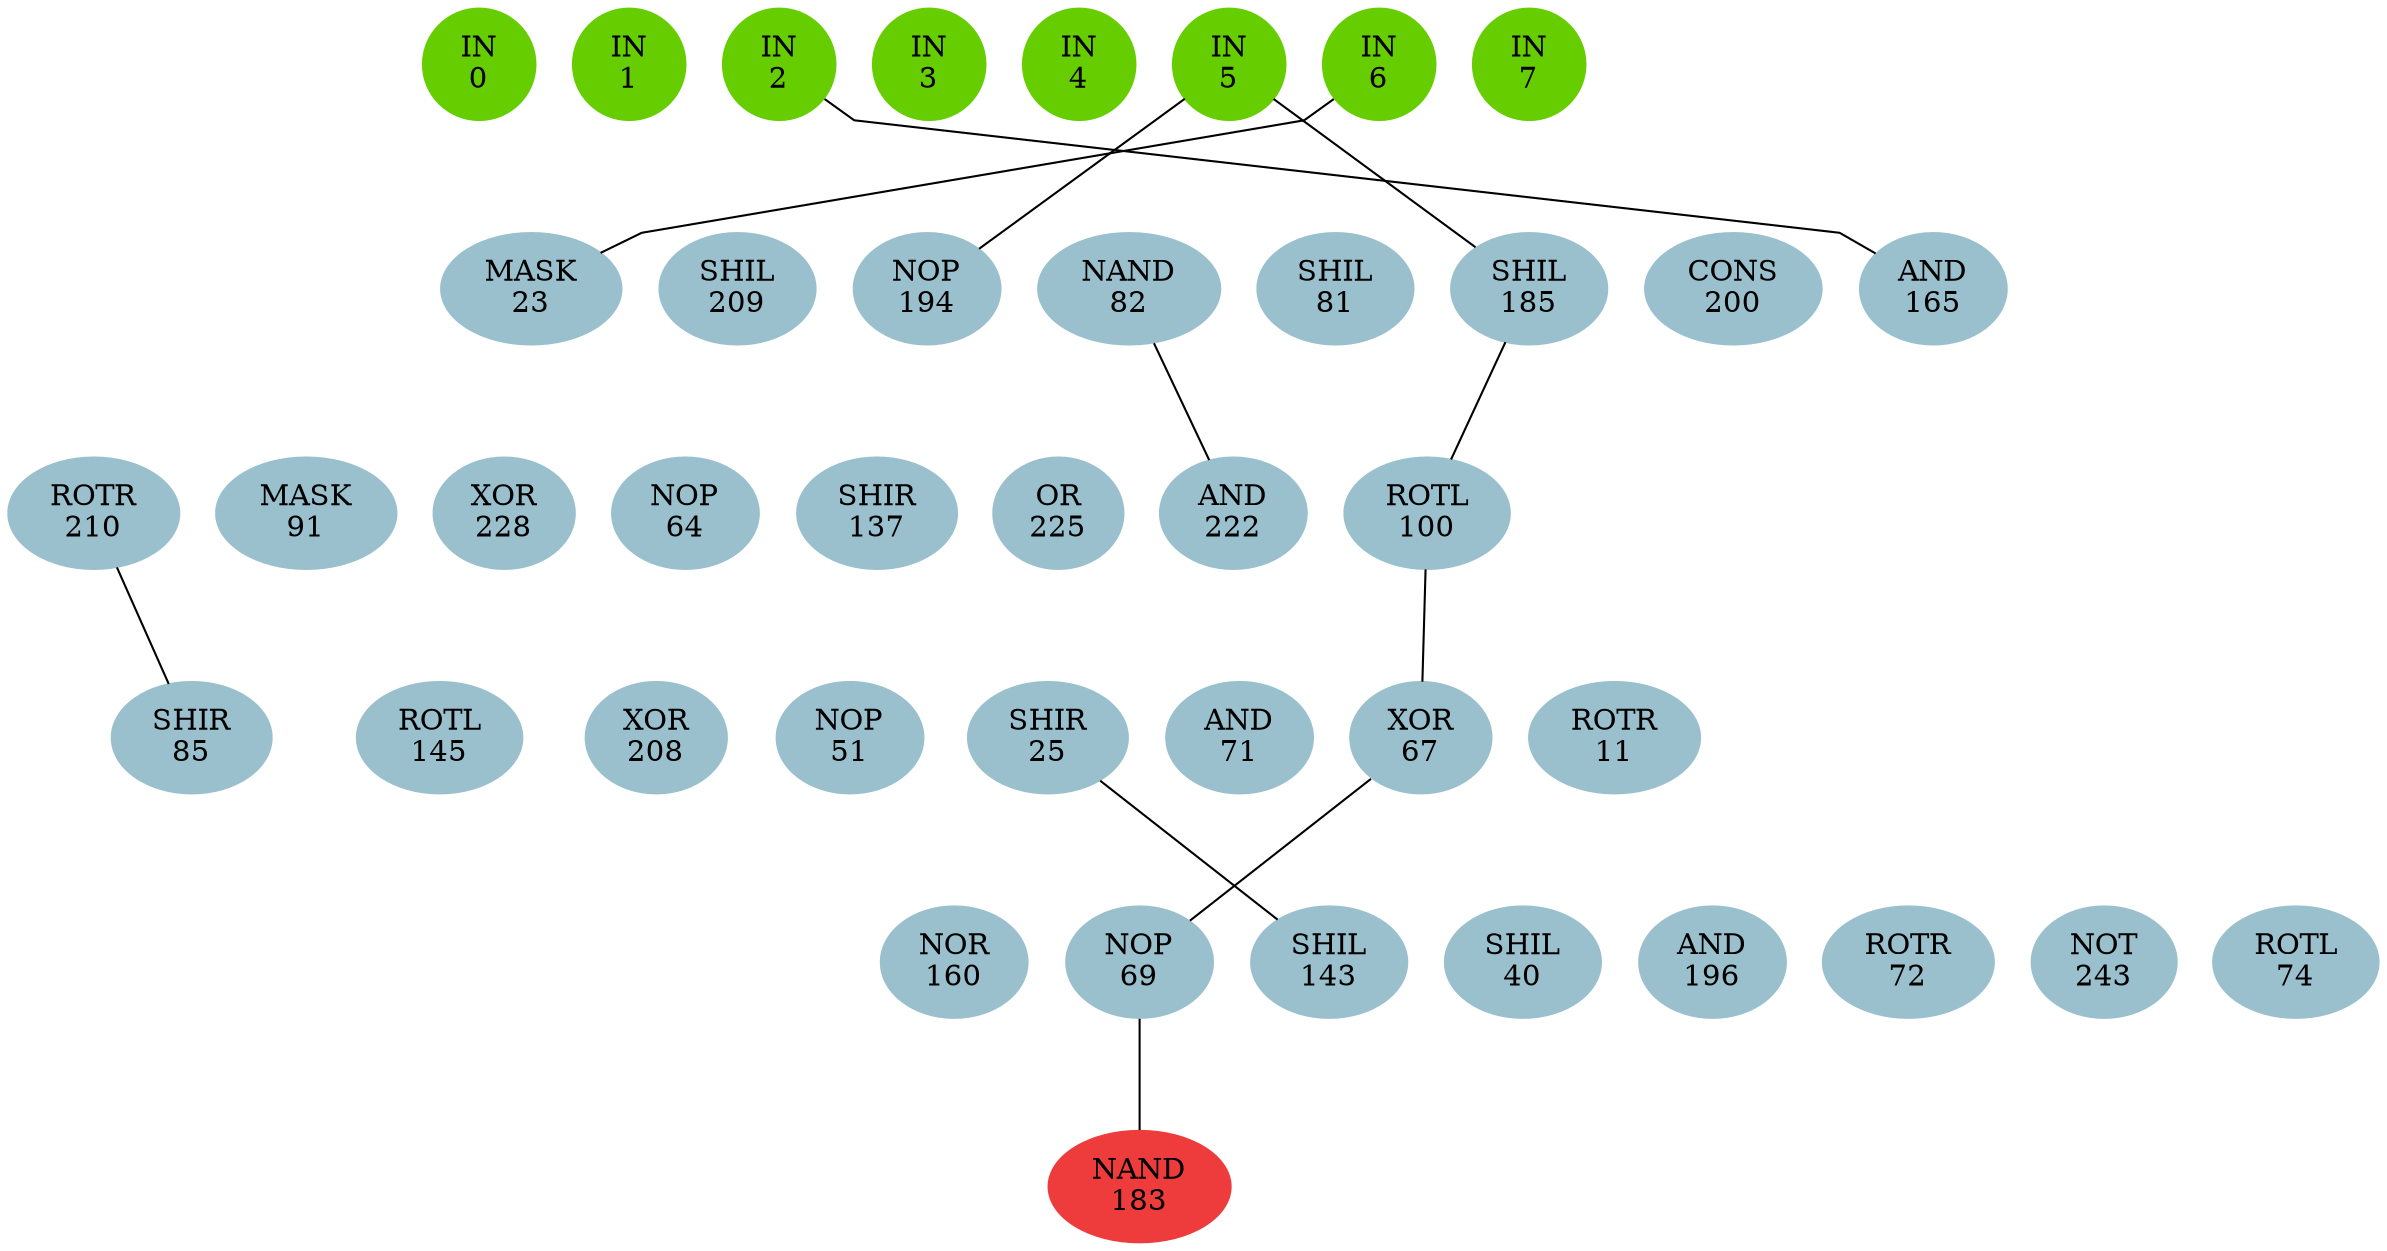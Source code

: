 graph EACircuit {
rankdir=BT;
ranksep=0.75;
ordering=out;
splines=polyline;
node [style=filled, color=lightblue2];

{ rank=same;
node [color=chartreuse3];
"-1_0"[label="IN\n0"];
node [color=chartreuse3];
"-1_1"[label="IN\n1"];
node [color=chartreuse3];
"-1_2"[label="IN\n2"];
node [color=chartreuse3];
"-1_3"[label="IN\n3"];
node [color=chartreuse3];
"-1_4"[label="IN\n4"];
node [color=chartreuse3];
"-1_5"[label="IN\n5"];
node [color=chartreuse3];
"-1_6"[label="IN\n6"];
node [color=chartreuse3];
"-1_7"[label="IN\n7"];
}
{ rank=same;
node [color=lightblue3];
"0_0"[label="MASK\n23"];
node [color=lightblue3];
"0_1"[label="SHIL\n209"];
node [color=lightblue3];
"0_2"[label="NOP\n194"];
node [color=lightblue3];
"0_3"[label="NAND\n82"];
node [color=lightblue3];
"0_4"[label="SHIL\n81"];
node [color=lightblue3];
"0_5"[label="SHIL\n185"];
node [color=lightblue3];
"0_6"[label="CONS\n200"];
node [color=lightblue3];
"0_7"[label="AND\n165"];
}
{ rank=same;
node [color=lightblue3];
"1_0"[label="ROTR\n210"];
node [color=lightblue3];
"1_1"[label="MASK\n91"];
node [color=lightblue3];
"1_2"[label="XOR\n228"];
node [color=lightblue3];
"1_3"[label="NOP\n64"];
node [color=lightblue3];
"1_4"[label="SHIR\n137"];
node [color=lightblue3];
"1_5"[label="OR\n225"];
node [color=lightblue3];
"1_6"[label="AND\n222"];
node [color=lightblue3];
"1_7"[label="ROTL\n100"];
}
{ rank=same;
node [color=lightblue3];
"2_0"[label="SHIR\n85"];
node [color=lightblue3];
"2_1"[label="ROTL\n145"];
node [color=lightblue3];
"2_2"[label="XOR\n208"];
node [color=lightblue3];
"2_3"[label="NOP\n51"];
node [color=lightblue3];
"2_4"[label="SHIR\n25"];
node [color=lightblue3];
"2_5"[label="AND\n71"];
node [color=lightblue3];
"2_6"[label="XOR\n67"];
node [color=lightblue3];
"2_7"[label="ROTR\n11"];
}
{ rank=same;
node [color=lightblue3];
"3_0"[label="NOR\n160"];
node [color=lightblue3];
"3_1"[label="NOP\n69"];
node [color=lightblue3];
"3_2"[label="SHIL\n143"];
node [color=lightblue3];
"3_3"[label="SHIL\n40"];
node [color=lightblue3];
"3_4"[label="AND\n196"];
node [color=lightblue3];
"3_5"[label="ROTR\n72"];
node [color=lightblue3];
"3_6"[label="NOT\n243"];
node [color=lightblue3];
"3_7"[label="ROTL\n74"];
}
{ rank=same;
node [color=brown2];
"4_0"[label="NAND\n183"];
}
edge[style=invis];
"-1_0" -- "-1_1" -- "-1_2" -- "-1_3" -- "-1_4" -- "-1_5" -- "-1_6" -- "-1_7";
"0_0" -- "0_1" -- "0_2" -- "0_3" -- "0_4" -- "0_5" -- "0_6" -- "0_7";
"1_0" -- "1_1" -- "1_2" -- "1_3" -- "1_4" -- "1_5" -- "1_6" -- "1_7";
"2_0" -- "2_1" -- "2_2" -- "2_3" -- "2_4" -- "2_5" -- "2_6" -- "2_7";
"3_0" -- "3_1" -- "3_2" -- "3_3" -- "3_4" -- "3_5" -- "3_6" -- "3_7";
"4_0" -- "4_0";
edge[style=solid];
"0_0" -- "-1_6";
"0_2" -- "-1_5";
"0_5" -- "-1_5";
"0_7" -- "-1_2";
"1_6" -- "0_3";
"1_7" -- "0_5";
"2_0" -- "1_0";
"2_6" -- "1_7";
"3_1" -- "2_6";
"3_2" -- "2_4";
"4_0" -- "3_1";
}